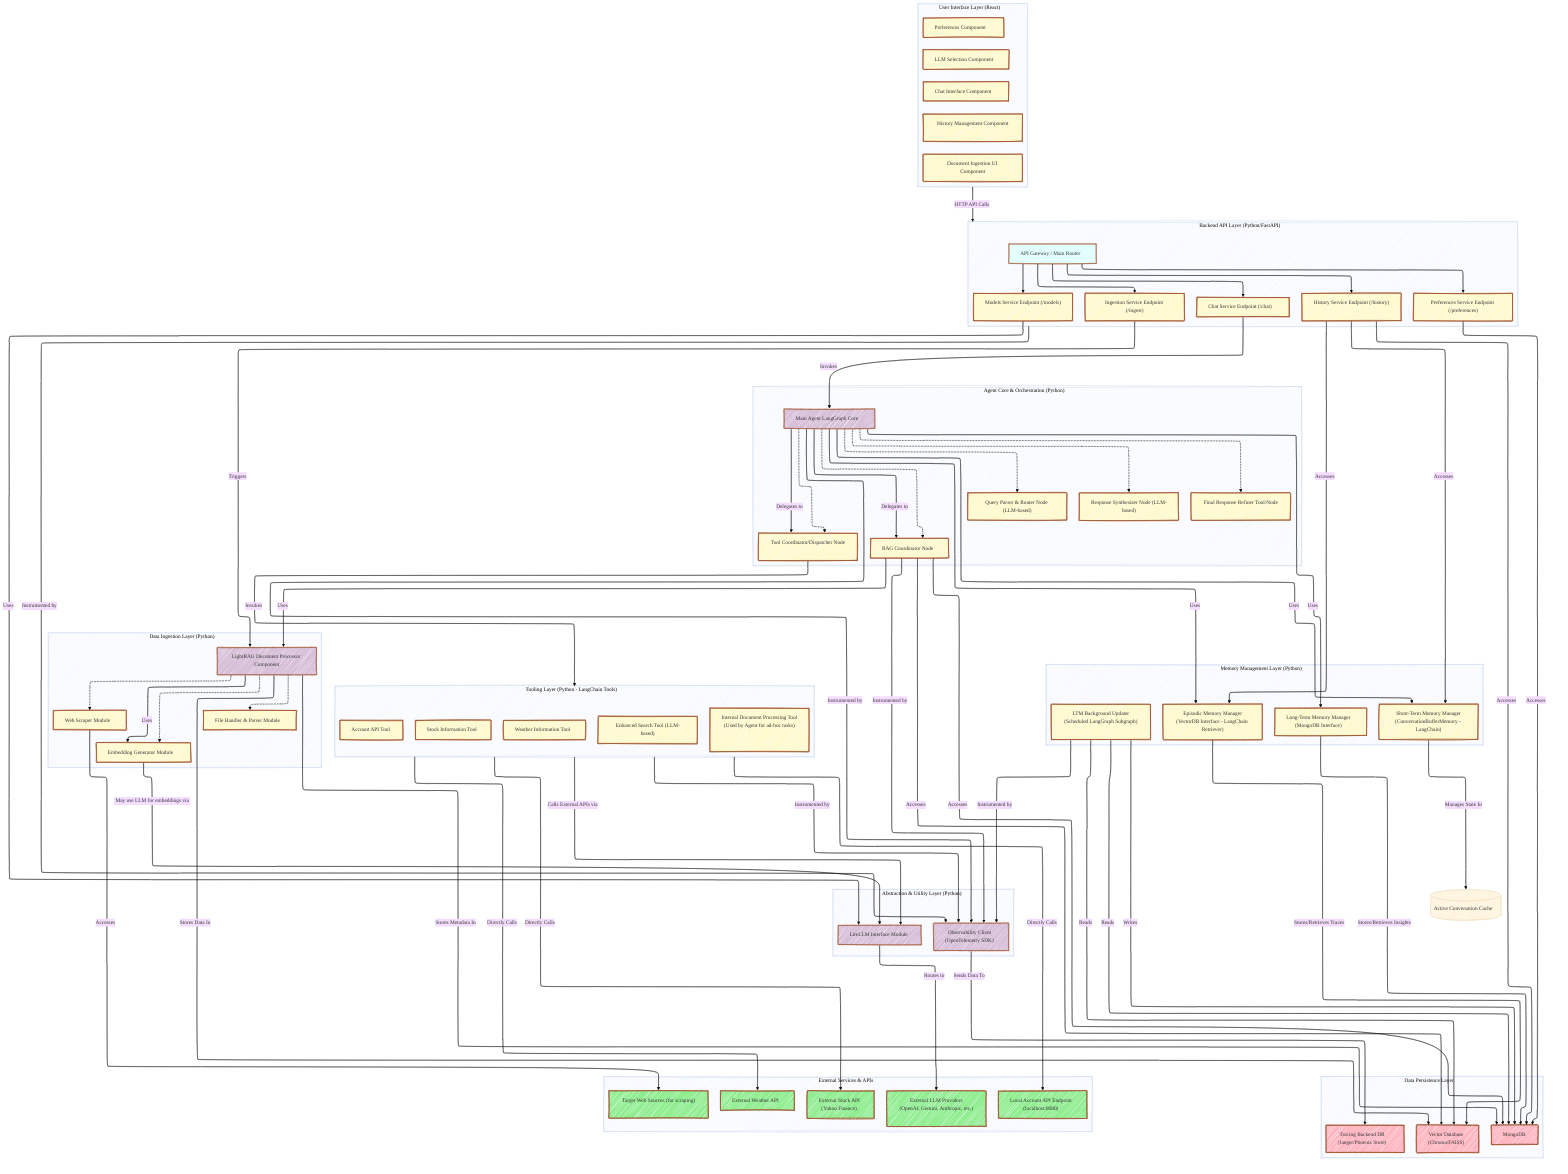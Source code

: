 ---
config:
  layout: elk
  look: handDrawn
  theme: base
  themeVariables:
    fontFamily: ''
    fontSize: 14px
    lineColor: '#000000'
---
graph TD
    classDef component fill:#FFFACD,stroke:#A0522D,stroke-width:2px;
    classDef interface fill:#E0FFFF,stroke:#A0522D,stroke-width:1.5px,linestyle:dashed;
    classDef library fill:#D8BFD8,stroke:#A0522D,stroke-width:1.5px;
    classDef database fill:#FFB6C1,stroke:#A0522D,stroke-width:2px,shape:cylinder;
    classDef external fill:#90EE90,stroke:#A0522D,stroke-width:2px,shape:rectangle;

    %% UI Layer
    subgraph UI_Layer ["User Interface Layer (React)"]
        direction TB
        UIC_Chat["Chat Interface Component"]:::component;
        UIC_History["History Management Component"]:::component;
        UIC_LLM_Selector["LLM Selection Component"]:::component;
        UIC_Preferences["Preferences Component"]:::component;
        UIC_Doc_Ingestion["Document Ingestion UI Component"]:::component;
    end

    %% Backend API Layer
    subgraph API_Layer ["Backend API Layer (Python/FastAPI)"]
        direction TB
        API_Gateway["API Gateway / Main Router"]:::interface;
        API_Chat_Service["Chat Service Endpoint (/chat)"]:::component;
        API_History_Service["History Service Endpoint (/history)"]:::component;
        API_Models_Service["Models Service Endpoint (/models)"]:::component;
        API_Prefs_Service["Preferences Service Endpoint (/preferences)"]:::component;
        API_Ingestion_Service["Ingestion Service Endpoint (/ingest)"]:::component;
        
        API_Gateway --> API_Chat_Service;
        API_Gateway --> API_History_Service;
        API_Gateway --> API_Models_Service;
        API_Gateway --> API_Prefs_Service;
        API_Gateway --> API_Ingestion_Service;
    end

    %% Agent Core & Orchestration Layer
    subgraph Agent_Core_Layer ["Agent Core & Orchestration (Python)"]
        direction TB
        Agent_LangGraph_Core["Main Agent LangGraph Core"]:::library;
        Query_Parser_Router["Query Parser & Router Node (LLM-based)"]:::component;
        Tool_Coordinator["Tool Coordinator/Dispatcher Node"]:::component;
        RAG_Coordinator["RAG Coordinator Node"]:::component;
        Response_Synthesizer["Response Synthesizer Node (LLM-based)"]:::component;
        Final_Response_Refiner["Final Response Refiner Tool/Node"]:::component;
        
        Agent_LangGraph_Core -.-> Query_Parser_Router;
        Agent_LangGraph_Core -.-> Tool_Coordinator;
        Agent_LangGraph_Core -.-> RAG_Coordinator;
        Agent_LangGraph_Core -.-> Response_Synthesizer;
        Agent_LangGraph_Core -.-> Final_Response_Refiner;
    end

    %% Memory Management Layer
    subgraph Memory_Management_Layer ["Memory Management Layer (Python)"]
        direction TB
        STM_Manager["Short-Term Memory Manager<br/>(ConversationBufferMemory - LangChain)"]:::component;
        Episodic_Memory_Manager["Episodic Memory Manager<br/>(VectorDB Interface - LangChain Retriever)"]:::component;
        LTM_Manager["Long-Term Memory Manager<br/>(MongoDB Interface)"]:::component;
        LTM_Background_Updater["LTM Background Updater<br/>(Scheduled LangGraph Subgraph)"]:::component;
    end

    %% Tooling Layer
    subgraph Tooling_Layer ["Tooling Layer (Python - LangChain Tools)"]
        direction TB
        Stock_Tool["Stock Information Tool"]:::component;
        Weather_Tool["Weather Information Tool"]:::component;
        Account_API_Tool["Account API Tool"]:::component;
        Enhanced_Search_Tool["Enhanced Search Tool (LLM-based)"]:::component;
        Internal_Doc_Processing_Tool["Internal Document Processing Tool<br/>(Used by Agent for ad-hoc tasks)"]:::component;
    end
    
    %% Data Ingestion Layer
    subgraph Data_Ingestion_Layer ["Data Ingestion Layer (Python)"]
        direction TB
        LightRAG_Doc_Processor["LightRAG Document Processor Component"]:::library;
        File_Handler["File Handler & Parser Module"]:::component;
        Web_Scraper_Module["Web Scraper Module"]:::component;
        Embedding_Generator["Embedding Generator Module"]:::component;
        
        LightRAG_Doc_Processor -.-> File_Handler;
        LightRAG_Doc_Processor -.-> Web_Scraper_Module;
        LightRAG_Doc_Processor -.-> Embedding_Generator;
    end

    %% Abstraction & Utility Layer
    subgraph Abstraction_Utility_Layer ["Abstraction & Utility Layer (Python)"]
        direction TB
        LiteLLM_Interface["LiteLLM Interface Module"]:::library;
        Observability_Client["Observability Client<br/>(OpenTelemetry SDK)"]:::library;
    end

    %% Data Persistence Layer
    subgraph Data_Persistence_Layer ["Data Persistence Layer"]
        direction TB
        MongoDB_Store["MongoDB"]:::database;
        VectorDB_Store["Vector Database<br/>(Chroma/FAISS)"]:::database;
        Tracing_Backend_DB["Tracing Backend DB<br/>(Jaeger/Phoenix Store)"]:::database;
    end

    %% External Services
    subgraph External_Services_Layer ["External Services & APIs"]
        direction TB
        Ext_LLM_Providers["External LLM Providers<br/>(OpenAI, Gemini, Anthropic, etc.)"]:::external;
        Ext_Stock_API["External Stock API<br/>(Yahoo Finance)"]:::external;
        Ext_Weather_API["External Weather API"]:::external;
        Ext_Account_API_Endpoint["Local Account API Endpoint<br/>(localhost:8080)"]:::external;
        Ext_Web_Sources["Target Web Sources (for scraping)"]:::external;
    end

    %% Core Interactions (High-Level between Layers/Major Components)
    UI_Layer -- "HTTP API Calls" --> API_Layer;
    API_Chat_Service -- "Invokes" --> Agent_LangGraph_Core;
    API_History_Service -- "Accesses" --> STM_Manager;
    API_History_Service -- "Accesses" --> Episodic_Memory_Manager;
    %% For conversation logs
    API_History_Service -- "Accesses" --> MongoDB_Store; 
    API_Models_Service -- "Uses" --> LiteLLM_Interface;
    %% For user preferences
    API_Prefs_Service -- "Accesses" --> MongoDB_Store; 
    API_Ingestion_Service -- "Triggers" --> LightRAG_Doc_Processor;

    Agent_LangGraph_Core -- "Uses" --> STM_Manager;
    Agent_LangGraph_Core -- "Uses" --> Episodic_Memory_Manager;
    Agent_LangGraph_Core -- "Uses" --> LTM_Manager;
    Agent_LangGraph_Core -- "Delegates to" --> Tool_Coordinator;
    Agent_LangGraph_Core -- "Delegates to" --> RAG_Coordinator;
    
    Tool_Coordinator -- "Invokes" --> Tooling_Layer;
    %% For its RAG capabilities (dynamic mode, graph search)
    RAG_Coordinator -- "Uses" --> LightRAG_Doc_Processor; 
    %% For RAG source docs
    RAG_Coordinator -- "Accesses" --> VectorDB_Store; 
    %% For RAG metadata
    RAG_Coordinator -- "Accesses" --> MongoDB_Store; 

    %% Placeholder, STM is often in-memory with LangGraph state
    STM_Manager -- "Manages State In" --> ActiveConvCache_placeholder[(Active Conversation Cache)]; 
    Episodic_Memory_Manager -- "Stores/Retrieves Traces" --> VectorDB_Store;
    LTM_Manager -- "Stores/Retrieves Insights" --> MongoDB_Store;
    %% Episodic
    LTM_Background_Updater -- "Reads" --> VectorDB_Store; 
    %% Conv Logs
    LTM_Background_Updater -- "Reads" --> MongoDB_Store; 
    %% LTM
    LTM_Background_Updater -- "Writes" --> MongoDB_Store; 

    %% For tools that might use LLMs themselves or abstract external calls
    Tooling_Layer -- "Calls External APIs via" --> LiteLLM_Interface; 
    Tooling_Layer -- "Directly Calls" --> Ext_Stock_API;
    Tooling_Layer -- "Directly Calls" --> Ext_Weather_API;
    Tooling_Layer -- "Directly Calls" --> Ext_Account_API_Endpoint;

    LightRAG_Doc_Processor -- "Uses" --> Embedding_Generator;
    Embedding_Generator -- "May use LLM for embeddings via" --> LiteLLM_Interface;
    LightRAG_Doc_Processor -- "Stores Data In" --> VectorDB_Store;
    LightRAG_Doc_Processor -- "Stores Metadata In" --> MongoDB_Store;
    Web_Scraper_Module -- "Accesses" --> Ext_Web_Sources;

    LiteLLM_Interface -- "Routes to" --> Ext_LLM_Providers;
    %% Via Otel Collector (not shown, implied by client)
    Observability_Client -- "Sends Data To" --> Tracing_Backend_DB; 

    %% Connecting Observability Client to key components
    Agent_LangGraph_Core -- "Instrumented by" --> Observability_Client;
    API_Layer -- "Instrumented by" --> Observability_Client;
    Tooling_Layer -- "Instrumented by" --> Observability_Client;
    RAG_Coordinator -- "Instrumented by" --> Observability_Client;
    LTM_Background_Updater -- "Instrumented by" --> Observability_Client;


    %% title Component Level Architecture Diagram